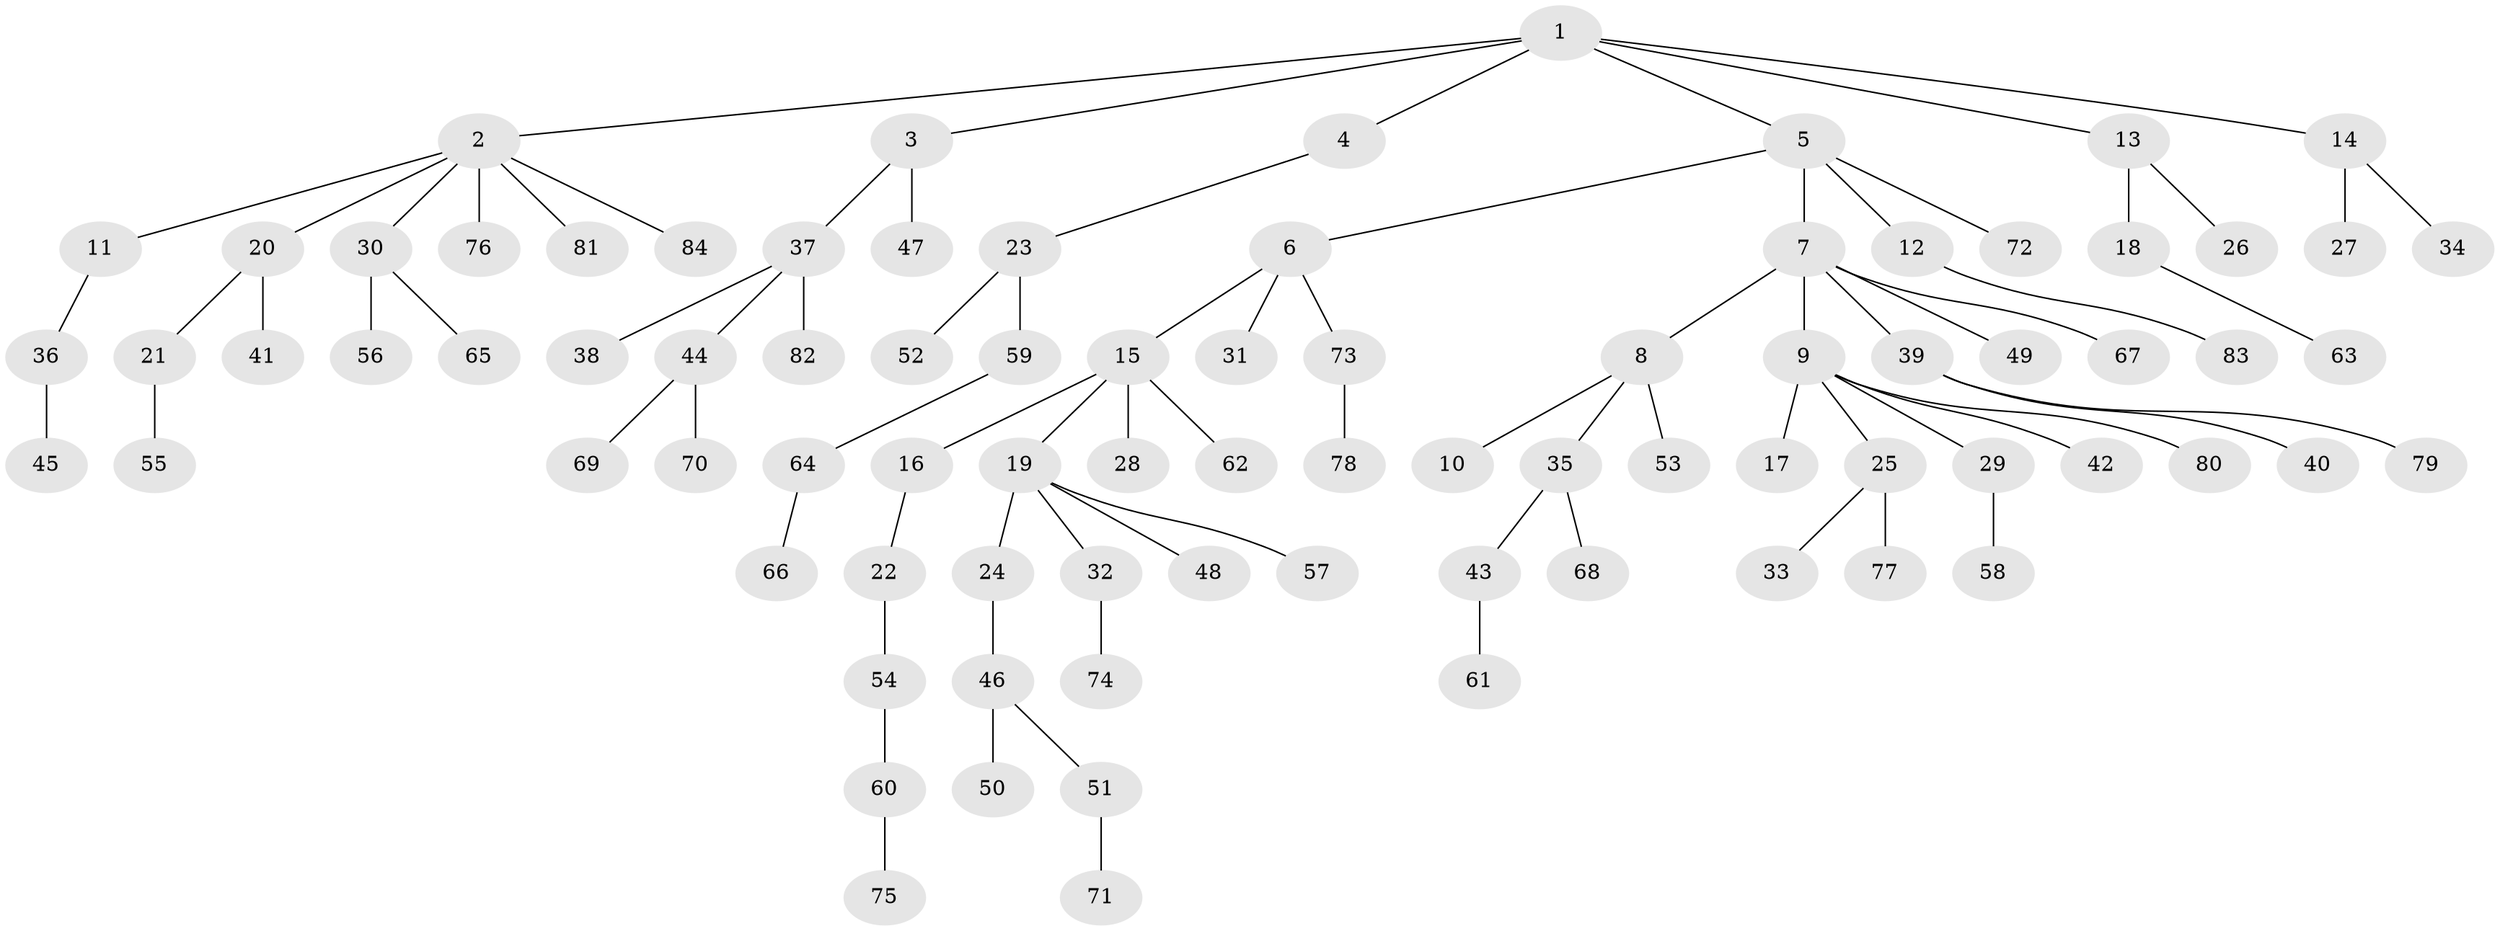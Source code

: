 // coarse degree distribution, {1: 0.7878787878787878, 2: 0.15151515151515152, 25: 0.030303030303030304, 3: 0.030303030303030304}
// Generated by graph-tools (version 1.1) at 2025/56/03/04/25 21:56:57]
// undirected, 84 vertices, 83 edges
graph export_dot {
graph [start="1"]
  node [color=gray90,style=filled];
  1;
  2;
  3;
  4;
  5;
  6;
  7;
  8;
  9;
  10;
  11;
  12;
  13;
  14;
  15;
  16;
  17;
  18;
  19;
  20;
  21;
  22;
  23;
  24;
  25;
  26;
  27;
  28;
  29;
  30;
  31;
  32;
  33;
  34;
  35;
  36;
  37;
  38;
  39;
  40;
  41;
  42;
  43;
  44;
  45;
  46;
  47;
  48;
  49;
  50;
  51;
  52;
  53;
  54;
  55;
  56;
  57;
  58;
  59;
  60;
  61;
  62;
  63;
  64;
  65;
  66;
  67;
  68;
  69;
  70;
  71;
  72;
  73;
  74;
  75;
  76;
  77;
  78;
  79;
  80;
  81;
  82;
  83;
  84;
  1 -- 2;
  1 -- 3;
  1 -- 4;
  1 -- 5;
  1 -- 13;
  1 -- 14;
  2 -- 11;
  2 -- 20;
  2 -- 30;
  2 -- 76;
  2 -- 81;
  2 -- 84;
  3 -- 37;
  3 -- 47;
  4 -- 23;
  5 -- 6;
  5 -- 7;
  5 -- 12;
  5 -- 72;
  6 -- 15;
  6 -- 31;
  6 -- 73;
  7 -- 8;
  7 -- 9;
  7 -- 39;
  7 -- 49;
  7 -- 67;
  8 -- 10;
  8 -- 35;
  8 -- 53;
  9 -- 17;
  9 -- 25;
  9 -- 29;
  9 -- 42;
  9 -- 80;
  11 -- 36;
  12 -- 83;
  13 -- 18;
  13 -- 26;
  14 -- 27;
  14 -- 34;
  15 -- 16;
  15 -- 19;
  15 -- 28;
  15 -- 62;
  16 -- 22;
  18 -- 63;
  19 -- 24;
  19 -- 32;
  19 -- 48;
  19 -- 57;
  20 -- 21;
  20 -- 41;
  21 -- 55;
  22 -- 54;
  23 -- 52;
  23 -- 59;
  24 -- 46;
  25 -- 33;
  25 -- 77;
  29 -- 58;
  30 -- 56;
  30 -- 65;
  32 -- 74;
  35 -- 43;
  35 -- 68;
  36 -- 45;
  37 -- 38;
  37 -- 44;
  37 -- 82;
  39 -- 40;
  39 -- 79;
  43 -- 61;
  44 -- 69;
  44 -- 70;
  46 -- 50;
  46 -- 51;
  51 -- 71;
  54 -- 60;
  59 -- 64;
  60 -- 75;
  64 -- 66;
  73 -- 78;
}
